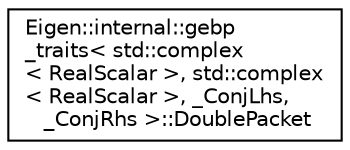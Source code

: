 digraph "Graphical Class Hierarchy"
{
  edge [fontname="Helvetica",fontsize="10",labelfontname="Helvetica",labelfontsize="10"];
  node [fontname="Helvetica",fontsize="10",shape=record];
  rankdir="LR";
  Node1 [label="Eigen::internal::gebp\l_traits\< std::complex\l\< RealScalar \>, std::complex\l\< RealScalar \>, _ConjLhs,\l _ConjRhs \>::DoublePacket",height=0.2,width=0.4,color="black", fillcolor="white", style="filled",URL="$struct_eigen_1_1internal_1_1gebp__traits_3_01std_1_1complex_3_01_real_scalar_01_4_00_01std_1_1co025a72b2499c0ea91fe4ad9d1896dc88.html"];
}
